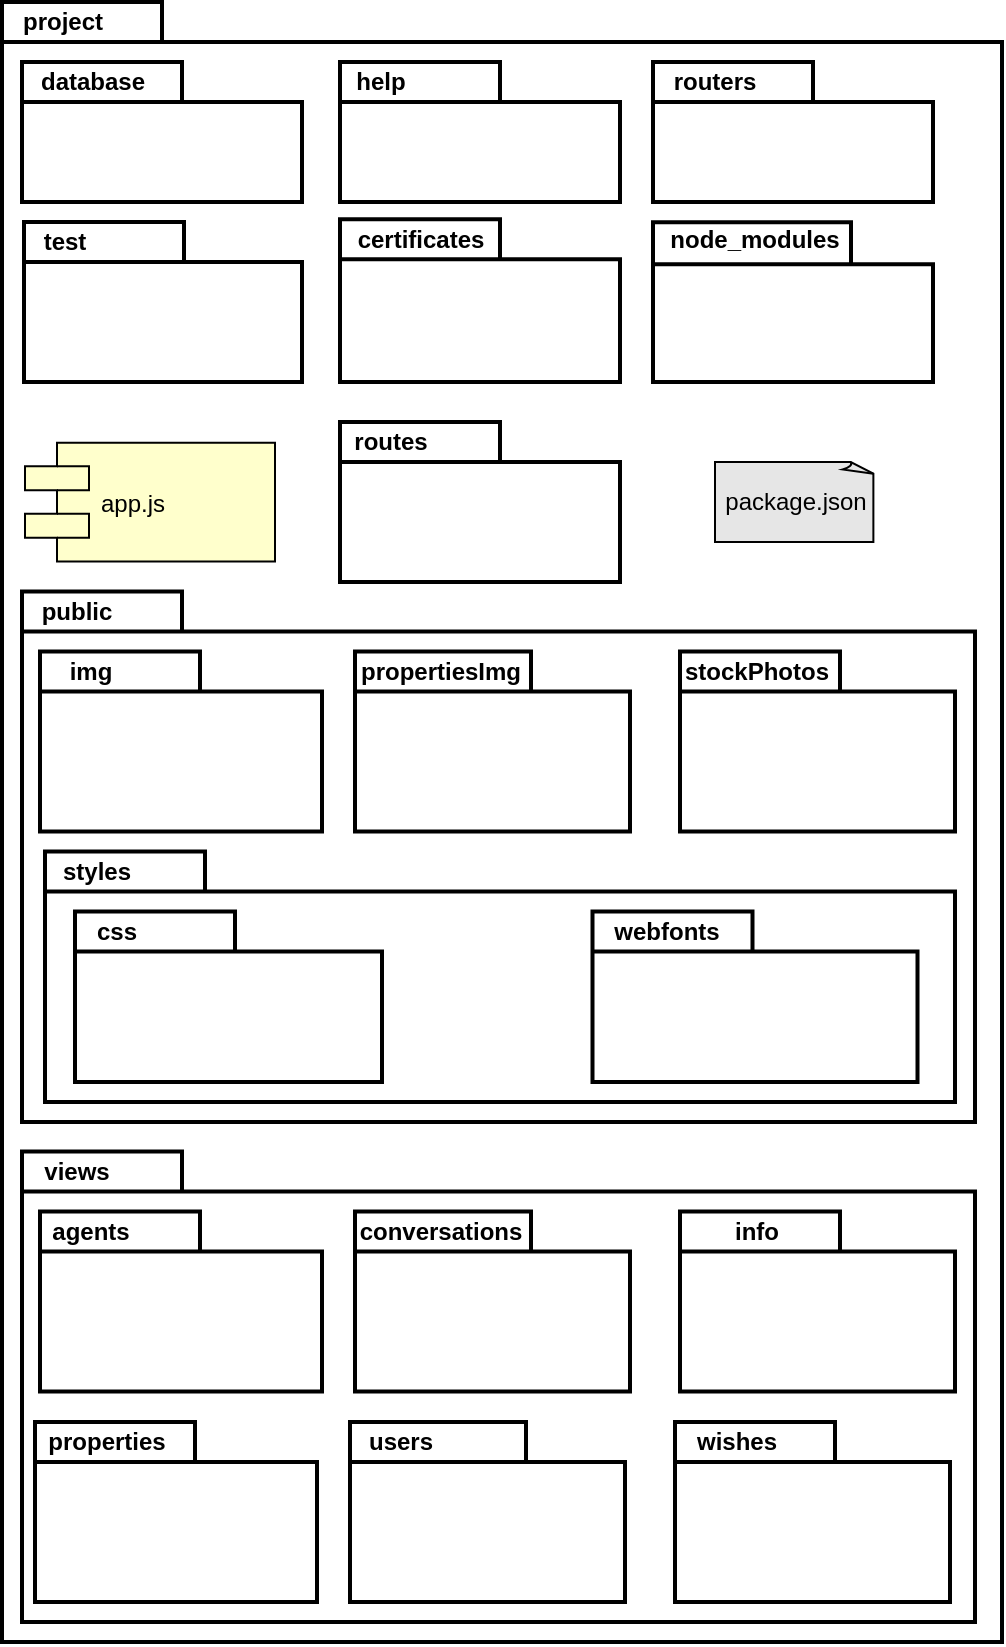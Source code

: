 <mxfile version="12.6.5" type="device"><diagram id="1h6uIbeirbpUWnMedgmX" name="Page-1"><mxGraphModel dx="1312" dy="792" grid="1" gridSize="10" guides="1" tooltips="1" connect="1" arrows="1" fold="1" page="1" pageScale="1" pageWidth="827" pageHeight="1169" math="0" shadow="0"><root><mxCell id="0"/><mxCell id="1" parent="0"/><mxCell id="AO0lPVY2w4tvAS2FnpLf-1" value="" style="shape=folder;tabWidth=80;tabHeight=20;tabPosition=left;strokeWidth=2;html=1;whiteSpace=wrap;align=center;" vertex="1" parent="1"><mxGeometry x="660" y="176.04" width="500" height="820" as="geometry"/></mxCell><mxCell id="AO0lPVY2w4tvAS2FnpLf-2" value="&lt;b&gt;project&lt;/b&gt;" style="text;html=1;align=center;verticalAlign=middle;resizable=0;points=[];autosize=1;" vertex="1" parent="1"><mxGeometry x="660" y="176.04" width="60" height="20" as="geometry"/></mxCell><mxCell id="AO0lPVY2w4tvAS2FnpLf-3" value="" style="shape=folder;tabWidth=80;tabHeight=20;tabPosition=left;strokeWidth=2;html=1;whiteSpace=wrap;align=center;" vertex="1" parent="1"><mxGeometry x="670" y="206.04" width="140" height="70" as="geometry"/></mxCell><mxCell id="AO0lPVY2w4tvAS2FnpLf-4" value="&lt;b&gt;database&lt;/b&gt;" style="text;html=1;align=center;verticalAlign=middle;resizable=0;points=[];autosize=1;" vertex="1" parent="1"><mxGeometry x="670" y="206.04" width="70" height="20" as="geometry"/></mxCell><mxCell id="AO0lPVY2w4tvAS2FnpLf-5" value="" style="shape=folder;tabWidth=80;tabHeight=20;tabPosition=left;strokeWidth=2;html=1;whiteSpace=wrap;align=center;" vertex="1" parent="1"><mxGeometry x="829" y="206.04" width="140" height="70" as="geometry"/></mxCell><mxCell id="AO0lPVY2w4tvAS2FnpLf-6" value="&lt;b&gt;help&lt;/b&gt;" style="text;html=1;align=center;verticalAlign=middle;resizable=0;points=[];autosize=1;" vertex="1" parent="1"><mxGeometry x="829" y="206.04" width="40" height="20" as="geometry"/></mxCell><mxCell id="AO0lPVY2w4tvAS2FnpLf-7" value="" style="shape=folder;tabWidth=80;tabHeight=20;tabPosition=left;strokeWidth=2;html=1;whiteSpace=wrap;align=center;" vertex="1" parent="1"><mxGeometry x="985.5" y="206.04" width="140" height="70" as="geometry"/></mxCell><mxCell id="AO0lPVY2w4tvAS2FnpLf-8" value="&lt;b&gt;routers&lt;/b&gt;" style="text;html=1;align=center;verticalAlign=middle;resizable=0;points=[];autosize=1;" vertex="1" parent="1"><mxGeometry x="985.5" y="206.04" width="60" height="20" as="geometry"/></mxCell><mxCell id="AO0lPVY2w4tvAS2FnpLf-9" value="" style="shape=folder;tabWidth=80;tabHeight=20;tabPosition=left;strokeWidth=2;html=1;whiteSpace=wrap;align=center;" vertex="1" parent="1"><mxGeometry x="829" y="386.04" width="140" height="80" as="geometry"/></mxCell><mxCell id="AO0lPVY2w4tvAS2FnpLf-10" value="&lt;b&gt;routes&lt;/b&gt;" style="text;html=1;align=center;verticalAlign=middle;resizable=0;points=[];autosize=1;" vertex="1" parent="1"><mxGeometry x="829" y="386.04" width="50" height="20" as="geometry"/></mxCell><mxCell id="AO0lPVY2w4tvAS2FnpLf-11" value="" style="shape=folder;tabWidth=80;tabHeight=20;tabPosition=left;strokeWidth=2;html=1;whiteSpace=wrap;align=center;" vertex="1" parent="1"><mxGeometry x="671" y="286.04" width="139" height="80" as="geometry"/></mxCell><mxCell id="AO0lPVY2w4tvAS2FnpLf-12" value="&lt;b&gt;test&lt;/b&gt;" style="text;html=1;align=center;verticalAlign=middle;resizable=0;points=[];autosize=1;" vertex="1" parent="1"><mxGeometry x="671" y="286.04" width="40" height="20" as="geometry"/></mxCell><mxCell id="AO0lPVY2w4tvAS2FnpLf-13" value="" style="shape=folder;tabWidth=80;tabHeight=20;tabPosition=left;strokeWidth=2;html=1;whiteSpace=wrap;align=center;" vertex="1" parent="1"><mxGeometry x="829" y="284.66" width="140" height="81.38" as="geometry"/></mxCell><mxCell id="AO0lPVY2w4tvAS2FnpLf-14" value="&lt;b&gt;certificates&lt;/b&gt;" style="text;html=1;align=center;verticalAlign=middle;resizable=0;points=[];autosize=1;" vertex="1" parent="1"><mxGeometry x="829" y="285.35" width="80" height="20" as="geometry"/></mxCell><mxCell id="AO0lPVY2w4tvAS2FnpLf-15" value="app.js" style="shape=component;align=left;spacingLeft=36;fillColor=#FFFFCC;" vertex="1" parent="1"><mxGeometry x="671.5" y="396.39" width="125" height="59.31" as="geometry"/></mxCell><mxCell id="AO0lPVY2w4tvAS2FnpLf-16" value="package.json" style="whiteSpace=wrap;html=1;shape=mxgraph.basic.document;fillColor=#E6E6E6;" vertex="1" parent="1"><mxGeometry x="1016.5" y="406.04" width="80" height="40" as="geometry"/></mxCell><mxCell id="AO0lPVY2w4tvAS2FnpLf-17" value="" style="shape=folder;tabWidth=99;tabHeight=21;tabPosition=left;strokeWidth=2;html=1;whiteSpace=wrap;align=center;" vertex="1" parent="1"><mxGeometry x="985.5" y="286.12" width="140" height="79.92" as="geometry"/></mxCell><mxCell id="AO0lPVY2w4tvAS2FnpLf-18" value="&lt;b&gt;node_modules&lt;/b&gt;" style="text;html=1;align=center;verticalAlign=middle;resizable=0;points=[];autosize=1;" vertex="1" parent="1"><mxGeometry x="985.5" y="284.66" width="100" height="20" as="geometry"/></mxCell><mxCell id="AO0lPVY2w4tvAS2FnpLf-19" value="" style="shape=folder;tabWidth=80;tabHeight=20;tabPosition=left;strokeWidth=2;html=1;whiteSpace=wrap;align=center;" vertex="1" parent="1"><mxGeometry x="670" y="470.69" width="476.5" height="265.35" as="geometry"/></mxCell><mxCell id="AO0lPVY2w4tvAS2FnpLf-20" value="&lt;b&gt;public&lt;/b&gt;" style="text;html=1;align=center;verticalAlign=middle;resizable=0;points=[];autosize=1;" vertex="1" parent="1"><mxGeometry x="671.5" y="470.69" width="50" height="20" as="geometry"/></mxCell><mxCell id="AO0lPVY2w4tvAS2FnpLf-21" value="" style="shape=folder;tabWidth=80;tabHeight=20;tabPosition=left;strokeWidth=2;html=1;whiteSpace=wrap;align=center;" vertex="1" parent="1"><mxGeometry x="679" y="500.69" width="141" height="90" as="geometry"/></mxCell><mxCell id="AO0lPVY2w4tvAS2FnpLf-22" value="" style="shape=folder;tabWidth=88;tabHeight=20;tabPosition=left;strokeWidth=2;html=1;whiteSpace=wrap;align=center;" vertex="1" parent="1"><mxGeometry x="836.5" y="500.69" width="137.5" height="90" as="geometry"/></mxCell><mxCell id="AO0lPVY2w4tvAS2FnpLf-23" value="" style="shape=folder;tabWidth=80;tabHeight=20;tabPosition=left;strokeWidth=2;html=1;whiteSpace=wrap;align=center;" vertex="1" parent="1"><mxGeometry x="999" y="500.69" width="137.5" height="90" as="geometry"/></mxCell><mxCell id="AO0lPVY2w4tvAS2FnpLf-24" value="" style="shape=folder;tabWidth=80;tabHeight=20;tabPosition=left;strokeWidth=2;html=1;whiteSpace=wrap;align=center;" vertex="1" parent="1"><mxGeometry x="681.5" y="600.69" width="455" height="125.35" as="geometry"/></mxCell><mxCell id="AO0lPVY2w4tvAS2FnpLf-25" value="&lt;b&gt;img&lt;/b&gt;" style="text;html=1;align=center;verticalAlign=middle;resizable=0;points=[];autosize=1;" vertex="1" parent="1"><mxGeometry x="684" y="500.69" width="40" height="20" as="geometry"/></mxCell><mxCell id="AO0lPVY2w4tvAS2FnpLf-26" value="&lt;b&gt;propertiesImg&lt;/b&gt;" style="text;html=1;align=center;verticalAlign=middle;resizable=0;points=[];autosize=1;" vertex="1" parent="1"><mxGeometry x="829" y="500.69" width="100" height="20" as="geometry"/></mxCell><mxCell id="AO0lPVY2w4tvAS2FnpLf-27" value="&lt;b&gt;stockPhotos&lt;/b&gt;" style="text;html=1;align=center;verticalAlign=middle;resizable=0;points=[];autosize=1;" vertex="1" parent="1"><mxGeometry x="991.5" y="500.69" width="90" height="20" as="geometry"/></mxCell><mxCell id="AO0lPVY2w4tvAS2FnpLf-28" value="&lt;b&gt;styles&lt;/b&gt;" style="text;html=1;align=center;verticalAlign=middle;resizable=0;points=[];autosize=1;" vertex="1" parent="1"><mxGeometry x="681.5" y="600.69" width="50" height="20" as="geometry"/></mxCell><mxCell id="AO0lPVY2w4tvAS2FnpLf-29" value="" style="shape=folder;tabWidth=80;tabHeight=20;tabPosition=left;strokeWidth=2;html=1;whiteSpace=wrap;align=center;" vertex="1" parent="1"><mxGeometry x="696.5" y="630.69" width="153.5" height="85.35" as="geometry"/></mxCell><mxCell id="AO0lPVY2w4tvAS2FnpLf-30" value="" style="shape=folder;tabWidth=80;tabHeight=20;tabPosition=left;strokeWidth=2;html=1;whiteSpace=wrap;align=center;" vertex="1" parent="1"><mxGeometry x="955.25" y="630.69" width="162.5" height="85.35" as="geometry"/></mxCell><mxCell id="AO0lPVY2w4tvAS2FnpLf-31" value="&lt;b&gt;css&lt;/b&gt;" style="text;html=1;align=center;verticalAlign=middle;resizable=0;points=[];autosize=1;" vertex="1" parent="1"><mxGeometry x="696.5" y="630.69" width="40" height="20" as="geometry"/></mxCell><mxCell id="AO0lPVY2w4tvAS2FnpLf-32" value="&lt;b&gt;webfonts&lt;/b&gt;" style="text;html=1;align=center;verticalAlign=middle;resizable=0;points=[];autosize=1;" vertex="1" parent="1"><mxGeometry x="957" y="630.69" width="70" height="20" as="geometry"/></mxCell><mxCell id="AO0lPVY2w4tvAS2FnpLf-33" value="" style="shape=folder;tabWidth=80;tabHeight=20;tabPosition=left;strokeWidth=2;html=1;whiteSpace=wrap;align=center;" vertex="1" parent="1"><mxGeometry x="670" y="750.69" width="476.5" height="235.35" as="geometry"/></mxCell><mxCell id="AO0lPVY2w4tvAS2FnpLf-34" value="&lt;b&gt;views&lt;/b&gt;" style="text;html=1;align=center;verticalAlign=middle;resizable=0;points=[];autosize=1;" vertex="1" parent="1"><mxGeometry x="671.5" y="750.69" width="50" height="20" as="geometry"/></mxCell><mxCell id="AO0lPVY2w4tvAS2FnpLf-35" value="" style="shape=folder;tabWidth=80;tabHeight=20;tabPosition=left;strokeWidth=2;html=1;whiteSpace=wrap;align=center;" vertex="1" parent="1"><mxGeometry x="679" y="780.69" width="141" height="90" as="geometry"/></mxCell><mxCell id="AO0lPVY2w4tvAS2FnpLf-36" value="" style="shape=folder;tabWidth=88;tabHeight=20;tabPosition=left;strokeWidth=2;html=1;whiteSpace=wrap;align=center;" vertex="1" parent="1"><mxGeometry x="836.5" y="780.69" width="137.5" height="90" as="geometry"/></mxCell><mxCell id="AO0lPVY2w4tvAS2FnpLf-37" value="" style="shape=folder;tabWidth=80;tabHeight=20;tabPosition=left;strokeWidth=2;html=1;whiteSpace=wrap;align=center;" vertex="1" parent="1"><mxGeometry x="999" y="780.69" width="137.5" height="90" as="geometry"/></mxCell><mxCell id="AO0lPVY2w4tvAS2FnpLf-38" value="&lt;b&gt;agents&lt;/b&gt;" style="text;html=1;align=center;verticalAlign=middle;resizable=0;points=[];autosize=1;" vertex="1" parent="1"><mxGeometry x="679" y="780.69" width="50" height="20" as="geometry"/></mxCell><mxCell id="AO0lPVY2w4tvAS2FnpLf-39" value="&lt;b&gt;conversations&lt;/b&gt;" style="text;html=1;align=center;verticalAlign=middle;resizable=0;points=[];autosize=1;" vertex="1" parent="1"><mxGeometry x="829" y="780.69" width="100" height="20" as="geometry"/></mxCell><mxCell id="AO0lPVY2w4tvAS2FnpLf-40" value="&lt;b&gt;info&lt;/b&gt;" style="text;html=1;align=center;verticalAlign=middle;resizable=0;points=[];autosize=1;" vertex="1" parent="1"><mxGeometry x="1016.5" y="780.69" width="40" height="20" as="geometry"/></mxCell><mxCell id="AO0lPVY2w4tvAS2FnpLf-41" value="" style="shape=folder;tabWidth=80;tabHeight=20;tabPosition=left;strokeWidth=2;html=1;whiteSpace=wrap;align=center;" vertex="1" parent="1"><mxGeometry x="676.5" y="886.04" width="141" height="90" as="geometry"/></mxCell><mxCell id="AO0lPVY2w4tvAS2FnpLf-42" value="" style="shape=folder;tabWidth=88;tabHeight=20;tabPosition=left;strokeWidth=2;html=1;whiteSpace=wrap;align=center;" vertex="1" parent="1"><mxGeometry x="834" y="886.04" width="137.5" height="90" as="geometry"/></mxCell><mxCell id="AO0lPVY2w4tvAS2FnpLf-43" value="" style="shape=folder;tabWidth=80;tabHeight=20;tabPosition=left;strokeWidth=2;html=1;whiteSpace=wrap;align=center;" vertex="1" parent="1"><mxGeometry x="996.5" y="886.04" width="137.5" height="90" as="geometry"/></mxCell><mxCell id="AO0lPVY2w4tvAS2FnpLf-44" value="&lt;b&gt;properties&lt;/b&gt;" style="text;html=1;align=center;verticalAlign=middle;resizable=0;points=[];autosize=1;" vertex="1" parent="1"><mxGeometry x="676.5" y="886.04" width="70" height="20" as="geometry"/></mxCell><mxCell id="AO0lPVY2w4tvAS2FnpLf-45" value="&lt;b&gt;users&lt;/b&gt;" style="text;html=1;align=center;verticalAlign=middle;resizable=0;points=[];autosize=1;" vertex="1" parent="1"><mxGeometry x="834" y="886.04" width="50" height="20" as="geometry"/></mxCell><mxCell id="AO0lPVY2w4tvAS2FnpLf-46" value="&lt;b&gt;wishes&lt;/b&gt;" style="text;html=1;align=center;verticalAlign=middle;resizable=0;points=[];autosize=1;" vertex="1" parent="1"><mxGeometry x="996.5" y="886.04" width="60" height="20" as="geometry"/></mxCell></root></mxGraphModel></diagram></mxfile>